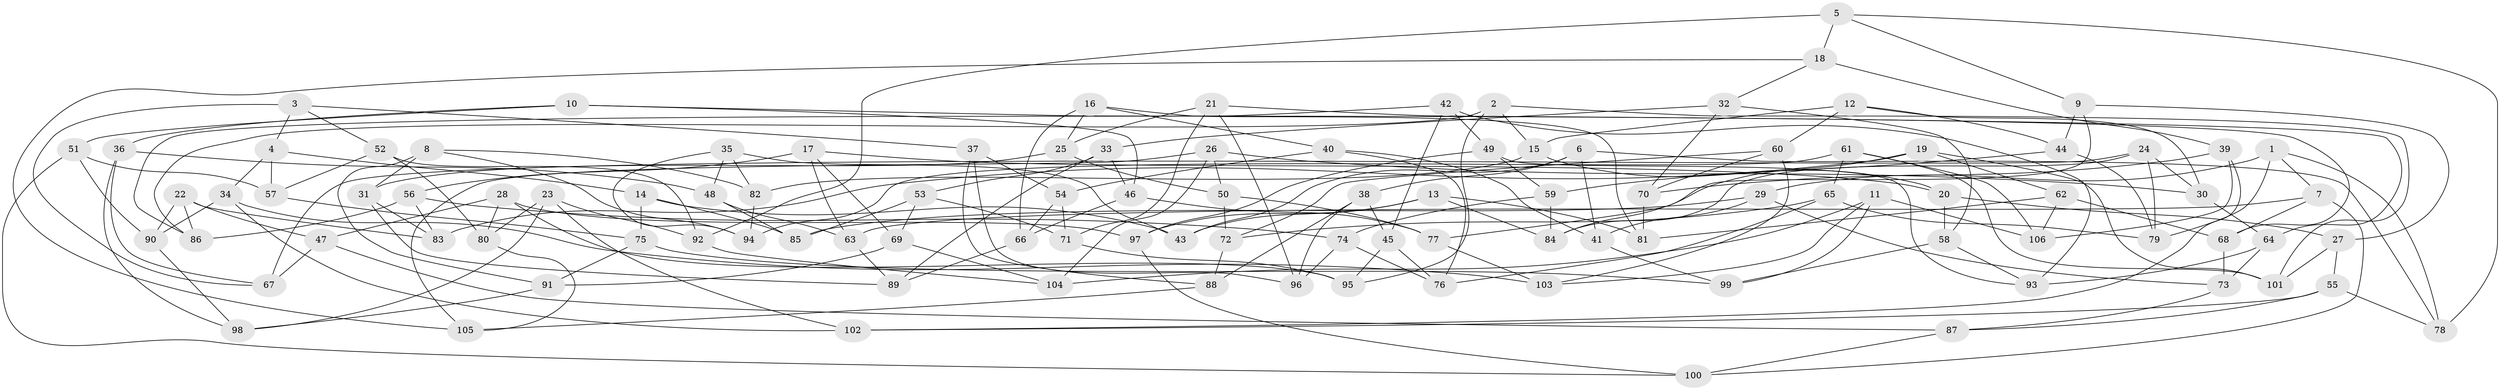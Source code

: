 // coarse degree distribution, {4: 0.34375, 6: 0.625, 5: 0.03125}
// Generated by graph-tools (version 1.1) at 2025/24/03/03/25 07:24:29]
// undirected, 106 vertices, 212 edges
graph export_dot {
graph [start="1"]
  node [color=gray90,style=filled];
  1;
  2;
  3;
  4;
  5;
  6;
  7;
  8;
  9;
  10;
  11;
  12;
  13;
  14;
  15;
  16;
  17;
  18;
  19;
  20;
  21;
  22;
  23;
  24;
  25;
  26;
  27;
  28;
  29;
  30;
  31;
  32;
  33;
  34;
  35;
  36;
  37;
  38;
  39;
  40;
  41;
  42;
  43;
  44;
  45;
  46;
  47;
  48;
  49;
  50;
  51;
  52;
  53;
  54;
  55;
  56;
  57;
  58;
  59;
  60;
  61;
  62;
  63;
  64;
  65;
  66;
  67;
  68;
  69;
  70;
  71;
  72;
  73;
  74;
  75;
  76;
  77;
  78;
  79;
  80;
  81;
  82;
  83;
  84;
  85;
  86;
  87;
  88;
  89;
  90;
  91;
  92;
  93;
  94;
  95;
  96;
  97;
  98;
  99;
  100;
  101;
  102;
  103;
  104;
  105;
  106;
  1 -- 78;
  1 -- 7;
  1 -- 79;
  1 -- 29;
  2 -- 15;
  2 -- 101;
  2 -- 86;
  2 -- 95;
  3 -- 67;
  3 -- 37;
  3 -- 4;
  3 -- 52;
  4 -- 14;
  4 -- 34;
  4 -- 57;
  5 -- 78;
  5 -- 92;
  5 -- 18;
  5 -- 9;
  6 -- 43;
  6 -- 38;
  6 -- 41;
  6 -- 78;
  7 -- 63;
  7 -- 68;
  7 -- 100;
  8 -- 94;
  8 -- 31;
  8 -- 82;
  8 -- 91;
  9 -- 44;
  9 -- 27;
  9 -- 77;
  10 -- 46;
  10 -- 36;
  10 -- 68;
  10 -- 51;
  11 -- 104;
  11 -- 106;
  11 -- 103;
  11 -- 99;
  12 -- 30;
  12 -- 15;
  12 -- 44;
  12 -- 60;
  13 -- 81;
  13 -- 97;
  13 -- 84;
  13 -- 43;
  14 -- 85;
  14 -- 75;
  14 -- 43;
  15 -- 20;
  15 -- 82;
  16 -- 81;
  16 -- 40;
  16 -- 66;
  16 -- 25;
  17 -- 56;
  17 -- 20;
  17 -- 69;
  17 -- 63;
  18 -- 32;
  18 -- 105;
  18 -- 39;
  19 -- 62;
  19 -- 84;
  19 -- 101;
  19 -- 83;
  20 -- 27;
  20 -- 58;
  21 -- 96;
  21 -- 64;
  21 -- 71;
  21 -- 25;
  22 -- 83;
  22 -- 90;
  22 -- 86;
  22 -- 47;
  23 -- 92;
  23 -- 98;
  23 -- 80;
  23 -- 102;
  24 -- 30;
  24 -- 67;
  24 -- 84;
  24 -- 79;
  25 -- 31;
  25 -- 50;
  26 -- 105;
  26 -- 30;
  26 -- 104;
  26 -- 50;
  27 -- 101;
  27 -- 55;
  28 -- 97;
  28 -- 95;
  28 -- 47;
  28 -- 80;
  29 -- 85;
  29 -- 73;
  29 -- 41;
  30 -- 64;
  31 -- 89;
  31 -- 83;
  32 -- 58;
  32 -- 70;
  32 -- 33;
  33 -- 46;
  33 -- 53;
  33 -- 89;
  34 -- 90;
  34 -- 102;
  34 -- 103;
  35 -- 43;
  35 -- 82;
  35 -- 94;
  35 -- 48;
  36 -- 67;
  36 -- 48;
  36 -- 98;
  37 -- 54;
  37 -- 88;
  37 -- 96;
  38 -- 45;
  38 -- 88;
  38 -- 96;
  39 -- 106;
  39 -- 102;
  39 -- 70;
  40 -- 76;
  40 -- 41;
  40 -- 54;
  41 -- 99;
  42 -- 93;
  42 -- 45;
  42 -- 49;
  42 -- 86;
  44 -- 79;
  44 -- 59;
  45 -- 95;
  45 -- 76;
  46 -- 66;
  46 -- 77;
  47 -- 87;
  47 -- 67;
  48 -- 85;
  48 -- 63;
  49 -- 93;
  49 -- 59;
  49 -- 97;
  50 -- 72;
  50 -- 77;
  51 -- 57;
  51 -- 90;
  51 -- 100;
  52 -- 57;
  52 -- 92;
  52 -- 80;
  53 -- 69;
  53 -- 71;
  53 -- 85;
  54 -- 71;
  54 -- 66;
  55 -- 78;
  55 -- 102;
  55 -- 87;
  56 -- 86;
  56 -- 83;
  56 -- 74;
  57 -- 75;
  58 -- 93;
  58 -- 99;
  59 -- 84;
  59 -- 74;
  60 -- 70;
  60 -- 103;
  60 -- 72;
  61 -- 94;
  61 -- 106;
  61 -- 65;
  61 -- 101;
  62 -- 68;
  62 -- 106;
  62 -- 81;
  63 -- 89;
  64 -- 93;
  64 -- 73;
  65 -- 79;
  65 -- 72;
  65 -- 76;
  66 -- 89;
  68 -- 73;
  69 -- 91;
  69 -- 104;
  70 -- 81;
  71 -- 95;
  72 -- 88;
  73 -- 87;
  74 -- 76;
  74 -- 96;
  75 -- 99;
  75 -- 91;
  77 -- 103;
  80 -- 105;
  82 -- 94;
  87 -- 100;
  88 -- 105;
  90 -- 98;
  91 -- 98;
  92 -- 104;
  97 -- 100;
}
